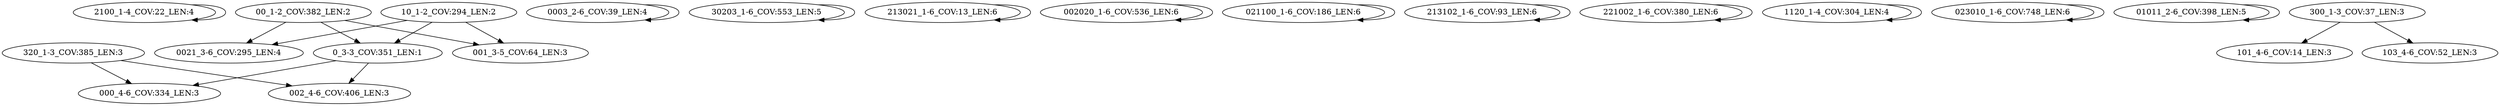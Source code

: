 digraph G {
    "2100_1-4_COV:22_LEN:4" -> "2100_1-4_COV:22_LEN:4";
    "0_3-3_COV:351_LEN:1" -> "000_4-6_COV:334_LEN:3";
    "0_3-3_COV:351_LEN:1" -> "002_4-6_COV:406_LEN:3";
    "00_1-2_COV:382_LEN:2" -> "001_3-5_COV:64_LEN:3";
    "00_1-2_COV:382_LEN:2" -> "0021_3-6_COV:295_LEN:4";
    "00_1-2_COV:382_LEN:2" -> "0_3-3_COV:351_LEN:1";
    "0003_2-6_COV:39_LEN:4" -> "0003_2-6_COV:39_LEN:4";
    "320_1-3_COV:385_LEN:3" -> "000_4-6_COV:334_LEN:3";
    "320_1-3_COV:385_LEN:3" -> "002_4-6_COV:406_LEN:3";
    "30203_1-6_COV:553_LEN:5" -> "30203_1-6_COV:553_LEN:5";
    "213021_1-6_COV:13_LEN:6" -> "213021_1-6_COV:13_LEN:6";
    "002020_1-6_COV:536_LEN:6" -> "002020_1-6_COV:536_LEN:6";
    "021100_1-6_COV:186_LEN:6" -> "021100_1-6_COV:186_LEN:6";
    "213102_1-6_COV:93_LEN:6" -> "213102_1-6_COV:93_LEN:6";
    "221002_1-6_COV:380_LEN:6" -> "221002_1-6_COV:380_LEN:6";
    "1120_1-4_COV:304_LEN:4" -> "1120_1-4_COV:304_LEN:4";
    "023010_1-6_COV:748_LEN:6" -> "023010_1-6_COV:748_LEN:6";
    "10_1-2_COV:294_LEN:2" -> "001_3-5_COV:64_LEN:3";
    "10_1-2_COV:294_LEN:2" -> "0021_3-6_COV:295_LEN:4";
    "10_1-2_COV:294_LEN:2" -> "0_3-3_COV:351_LEN:1";
    "01011_2-6_COV:398_LEN:5" -> "01011_2-6_COV:398_LEN:5";
    "300_1-3_COV:37_LEN:3" -> "101_4-6_COV:14_LEN:3";
    "300_1-3_COV:37_LEN:3" -> "103_4-6_COV:52_LEN:3";
}
